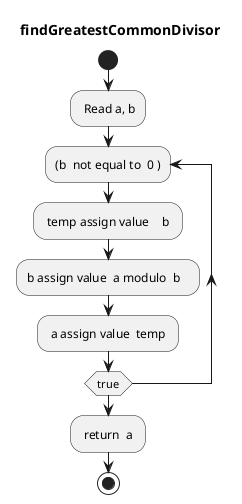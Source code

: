 
@startuml findGreatestCommonDivisor
title findGreatestCommonDivisor
start
: Read a, b;
repeat:(b  not equal to  0 )    
     : temp assign value    b ; 
    :b assign value  a modulo  b   ; 
    : a assign value  temp ; 
repeat while(true)
: return  a ; 
stop
@enduml